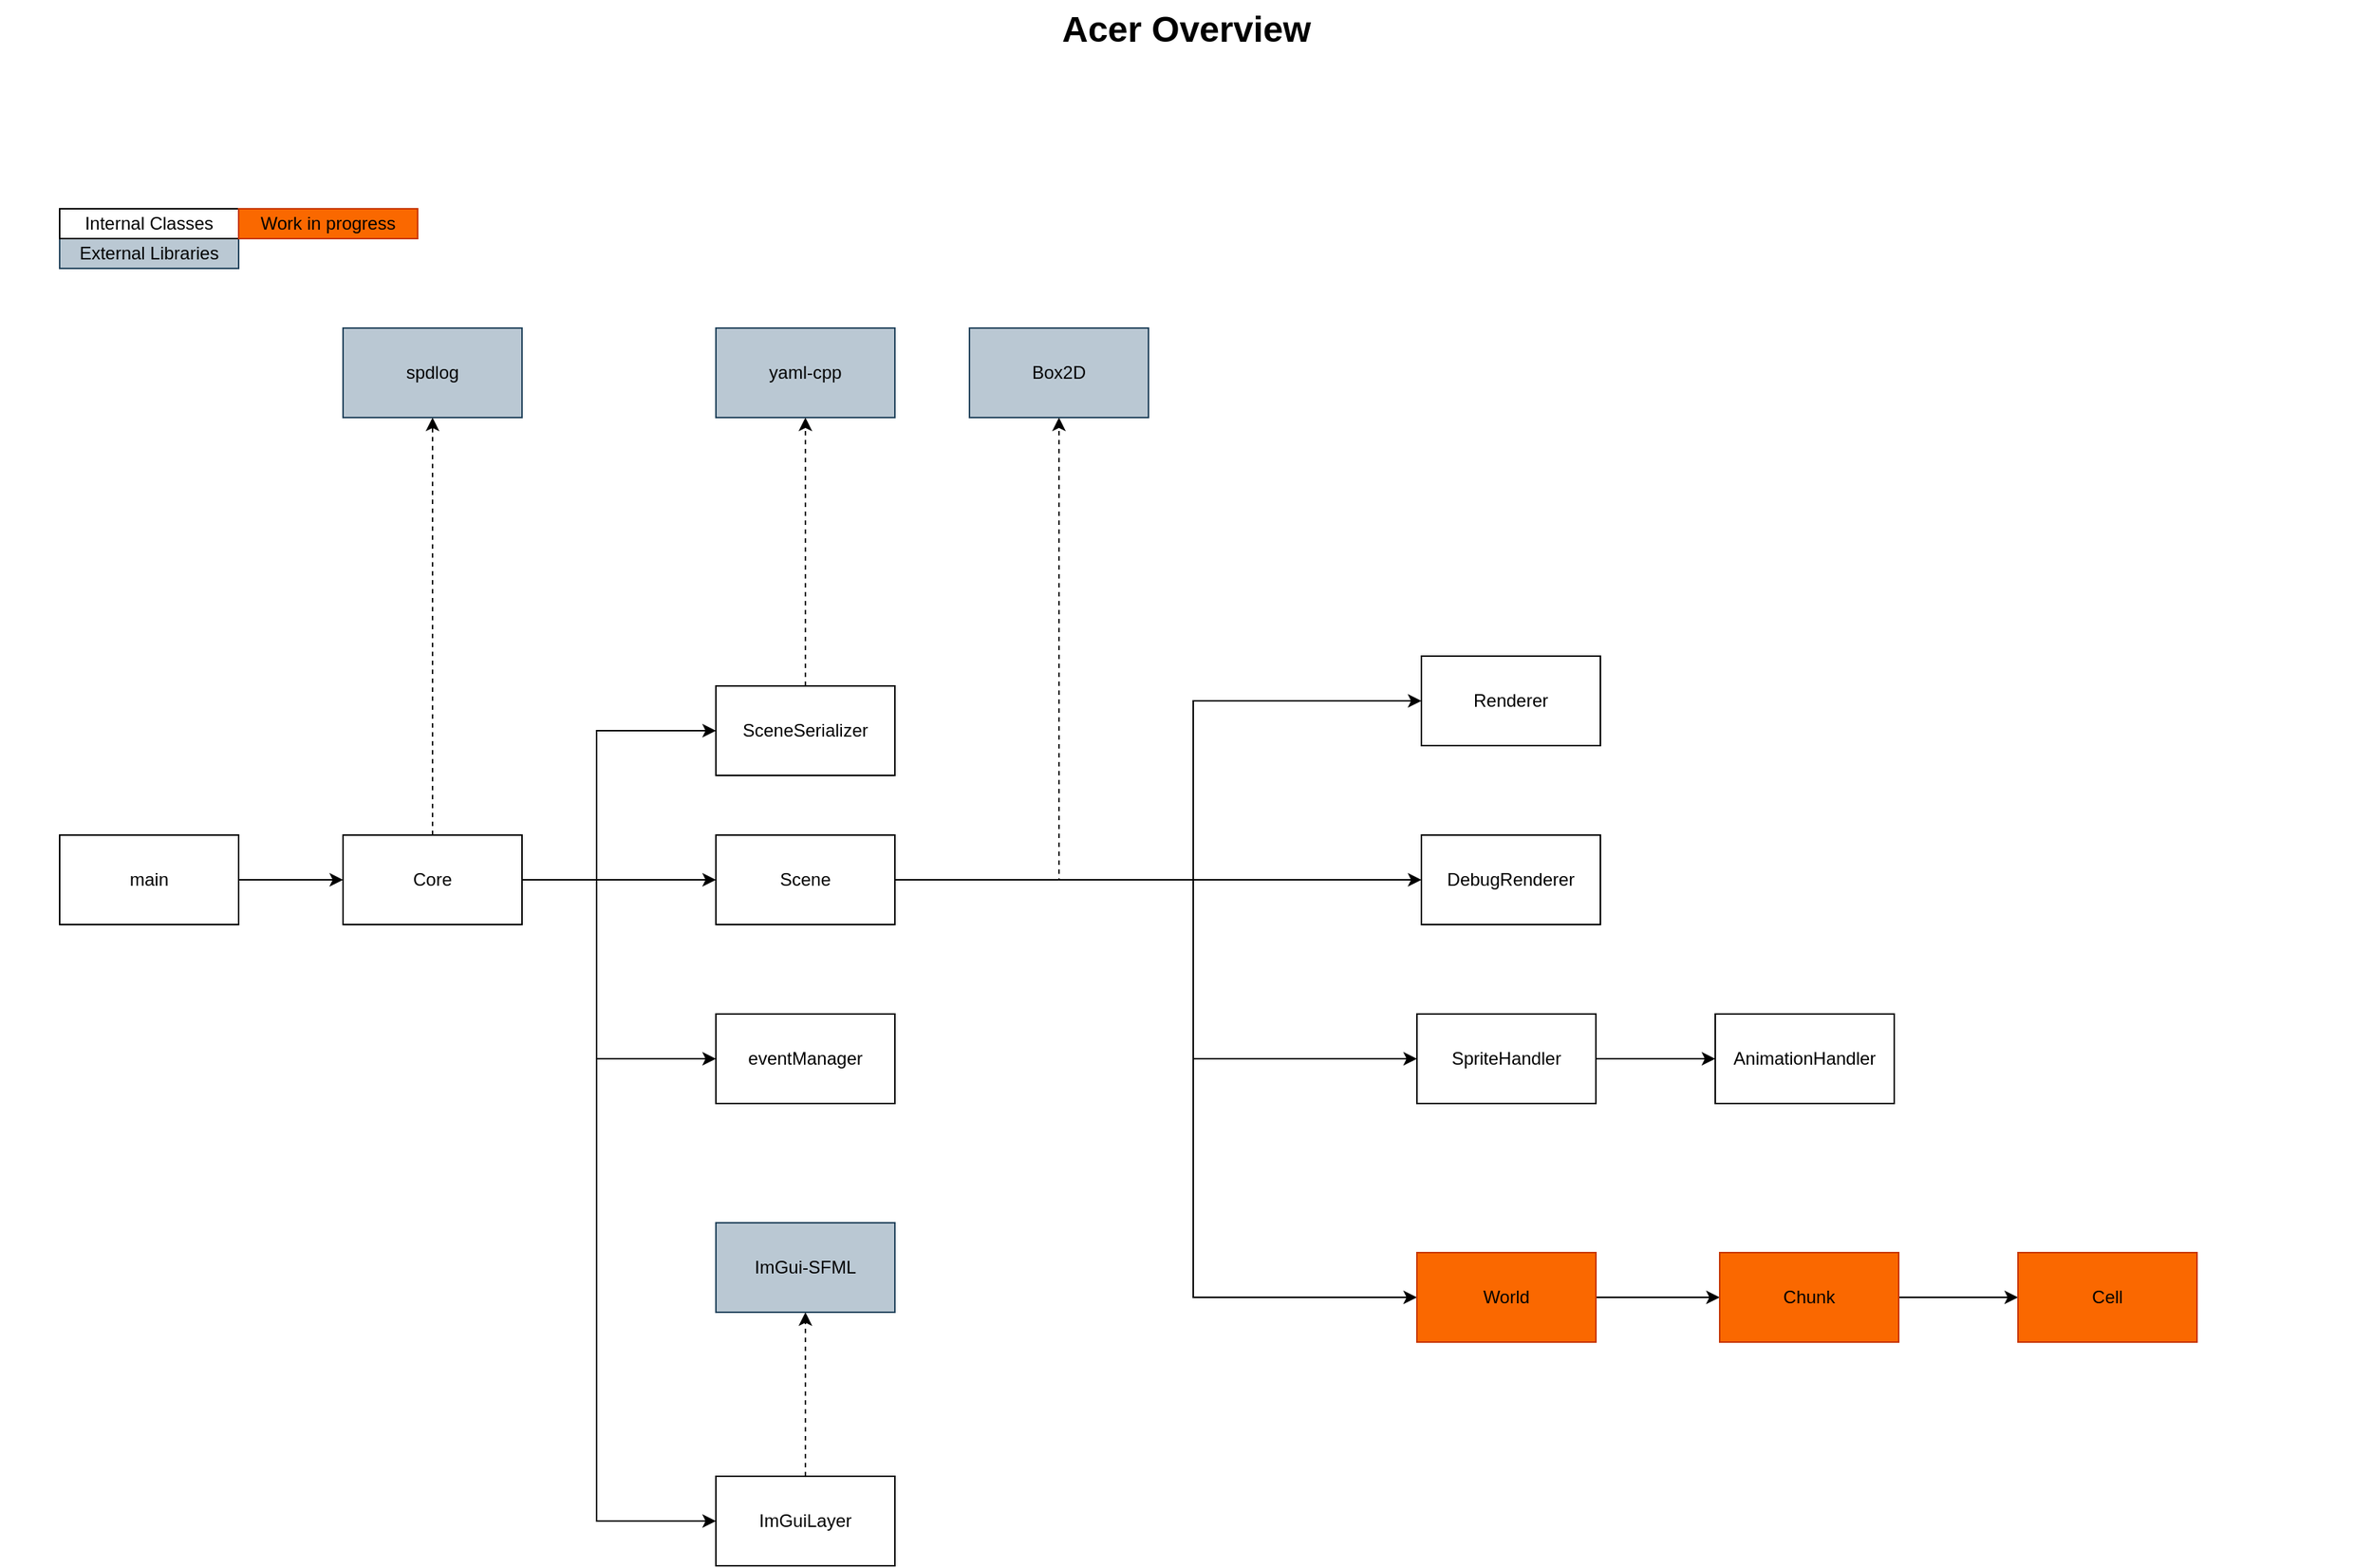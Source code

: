 <mxfile version="21.1.2" type="device">
  <diagram name="Page-1" id="74b105a0-9070-1c63-61bc-23e55f88626e">
    <mxGraphModel dx="3187" dy="1782" grid="1" gridSize="10" guides="1" tooltips="1" connect="1" arrows="1" fold="1" page="1" pageScale="1.5" pageWidth="1169" pageHeight="826" background="none" math="0" shadow="0">
      <root>
        <mxCell id="0" style=";html=1;" />
        <mxCell id="1" style=";html=1;" parent="0" />
        <mxCell id="10b056a9c633e61c-30" value="Acer Overview" style="text;strokeColor=none;fillColor=none;html=1;fontSize=24;fontStyle=1;verticalAlign=middle;align=center;" parent="1" vertex="1">
          <mxGeometry x="80" y="40" width="1590" height="40" as="geometry" />
        </mxCell>
        <mxCell id="lG5jULaxI2dD-dfpQ8qb-3" value="" style="edgeStyle=orthogonalEdgeStyle;rounded=0;orthogonalLoop=1;jettySize=auto;html=1;" edge="1" parent="1" source="lG5jULaxI2dD-dfpQ8qb-1" target="lG5jULaxI2dD-dfpQ8qb-2">
          <mxGeometry relative="1" as="geometry" />
        </mxCell>
        <mxCell id="lG5jULaxI2dD-dfpQ8qb-5" value="" style="edgeStyle=orthogonalEdgeStyle;rounded=0;orthogonalLoop=1;jettySize=auto;html=1;entryX=0;entryY=0.5;entryDx=0;entryDy=0;" edge="1" parent="1" source="lG5jULaxI2dD-dfpQ8qb-1" target="lG5jULaxI2dD-dfpQ8qb-4">
          <mxGeometry relative="1" as="geometry">
            <Array as="points">
              <mxPoint x="480" y="630" />
              <mxPoint x="480" y="1060" />
            </Array>
          </mxGeometry>
        </mxCell>
        <mxCell id="lG5jULaxI2dD-dfpQ8qb-7" style="edgeStyle=orthogonalEdgeStyle;rounded=0;orthogonalLoop=1;jettySize=auto;html=1;entryX=0;entryY=0.5;entryDx=0;entryDy=0;" edge="1" parent="1" source="lG5jULaxI2dD-dfpQ8qb-1" target="lG5jULaxI2dD-dfpQ8qb-6">
          <mxGeometry relative="1" as="geometry">
            <Array as="points">
              <mxPoint x="480" y="630" />
              <mxPoint x="480" y="530" />
            </Array>
          </mxGeometry>
        </mxCell>
        <mxCell id="lG5jULaxI2dD-dfpQ8qb-11" style="edgeStyle=orthogonalEdgeStyle;rounded=0;orthogonalLoop=1;jettySize=auto;html=1;entryX=0;entryY=0.5;entryDx=0;entryDy=0;" edge="1" parent="1" source="lG5jULaxI2dD-dfpQ8qb-1" target="lG5jULaxI2dD-dfpQ8qb-10">
          <mxGeometry relative="1" as="geometry">
            <Array as="points">
              <mxPoint x="480" y="630" />
              <mxPoint x="480" y="750" />
            </Array>
          </mxGeometry>
        </mxCell>
        <mxCell id="lG5jULaxI2dD-dfpQ8qb-44" style="edgeStyle=orthogonalEdgeStyle;rounded=0;orthogonalLoop=1;jettySize=auto;html=1;exitX=0.5;exitY=0;exitDx=0;exitDy=0;entryX=0.5;entryY=1;entryDx=0;entryDy=0;dashed=1;" edge="1" parent="1" source="lG5jULaxI2dD-dfpQ8qb-1" target="lG5jULaxI2dD-dfpQ8qb-36">
          <mxGeometry relative="1" as="geometry" />
        </mxCell>
        <mxCell id="lG5jULaxI2dD-dfpQ8qb-1" value="Core" style="rounded=0;whiteSpace=wrap;html=1;" vertex="1" parent="1">
          <mxGeometry x="310" y="600" width="120" height="60" as="geometry" />
        </mxCell>
        <mxCell id="lG5jULaxI2dD-dfpQ8qb-13" value="" style="edgeStyle=orthogonalEdgeStyle;rounded=0;orthogonalLoop=1;jettySize=auto;html=1;" edge="1" parent="1" source="lG5jULaxI2dD-dfpQ8qb-2" target="lG5jULaxI2dD-dfpQ8qb-12">
          <mxGeometry relative="1" as="geometry">
            <Array as="points">
              <mxPoint x="880" y="630" />
              <mxPoint x="880" y="510" />
            </Array>
          </mxGeometry>
        </mxCell>
        <mxCell id="lG5jULaxI2dD-dfpQ8qb-16" style="edgeStyle=orthogonalEdgeStyle;rounded=0;orthogonalLoop=1;jettySize=auto;html=1;entryX=0;entryY=0.5;entryDx=0;entryDy=0;" edge="1" parent="1" source="lG5jULaxI2dD-dfpQ8qb-2" target="lG5jULaxI2dD-dfpQ8qb-15">
          <mxGeometry relative="1" as="geometry" />
        </mxCell>
        <mxCell id="lG5jULaxI2dD-dfpQ8qb-18" style="edgeStyle=orthogonalEdgeStyle;rounded=0;orthogonalLoop=1;jettySize=auto;html=1;entryX=0.5;entryY=1;entryDx=0;entryDy=0;dashed=1;" edge="1" parent="1" source="lG5jULaxI2dD-dfpQ8qb-2" target="lG5jULaxI2dD-dfpQ8qb-17">
          <mxGeometry relative="1" as="geometry">
            <Array as="points">
              <mxPoint x="790" y="630" />
            </Array>
          </mxGeometry>
        </mxCell>
        <mxCell id="lG5jULaxI2dD-dfpQ8qb-22" style="edgeStyle=orthogonalEdgeStyle;rounded=0;orthogonalLoop=1;jettySize=auto;html=1;entryX=0;entryY=0.5;entryDx=0;entryDy=0;" edge="1" parent="1" source="lG5jULaxI2dD-dfpQ8qb-2" target="lG5jULaxI2dD-dfpQ8qb-21">
          <mxGeometry relative="1" as="geometry">
            <Array as="points">
              <mxPoint x="880" y="630" />
              <mxPoint x="880" y="910" />
            </Array>
          </mxGeometry>
        </mxCell>
        <mxCell id="lG5jULaxI2dD-dfpQ8qb-29" style="edgeStyle=orthogonalEdgeStyle;rounded=0;orthogonalLoop=1;jettySize=auto;html=1;entryX=0;entryY=0.5;entryDx=0;entryDy=0;" edge="1" parent="1" source="lG5jULaxI2dD-dfpQ8qb-2" target="lG5jULaxI2dD-dfpQ8qb-26">
          <mxGeometry relative="1" as="geometry">
            <Array as="points">
              <mxPoint x="880" y="630" />
              <mxPoint x="880" y="750" />
            </Array>
          </mxGeometry>
        </mxCell>
        <mxCell id="lG5jULaxI2dD-dfpQ8qb-2" value="Scene" style="rounded=0;whiteSpace=wrap;html=1;" vertex="1" parent="1">
          <mxGeometry x="560" y="600" width="120" height="60" as="geometry" />
        </mxCell>
        <mxCell id="lG5jULaxI2dD-dfpQ8qb-40" style="edgeStyle=orthogonalEdgeStyle;rounded=0;orthogonalLoop=1;jettySize=auto;html=1;entryX=0.5;entryY=1;entryDx=0;entryDy=0;dashed=1;" edge="1" parent="1" source="lG5jULaxI2dD-dfpQ8qb-4" target="lG5jULaxI2dD-dfpQ8qb-39">
          <mxGeometry relative="1" as="geometry">
            <Array as="points" />
          </mxGeometry>
        </mxCell>
        <mxCell id="lG5jULaxI2dD-dfpQ8qb-4" value="ImGuiLayer" style="whiteSpace=wrap;html=1;rounded=0;" vertex="1" parent="1">
          <mxGeometry x="560" y="1030" width="120" height="60" as="geometry" />
        </mxCell>
        <mxCell id="lG5jULaxI2dD-dfpQ8qb-38" value="" style="edgeStyle=orthogonalEdgeStyle;rounded=0;orthogonalLoop=1;jettySize=auto;html=1;dashed=1;" edge="1" parent="1" source="lG5jULaxI2dD-dfpQ8qb-6" target="lG5jULaxI2dD-dfpQ8qb-37">
          <mxGeometry relative="1" as="geometry" />
        </mxCell>
        <mxCell id="lG5jULaxI2dD-dfpQ8qb-6" value="SceneSerializer" style="rounded=0;whiteSpace=wrap;html=1;" vertex="1" parent="1">
          <mxGeometry x="560" y="500" width="120" height="60" as="geometry" />
        </mxCell>
        <mxCell id="lG5jULaxI2dD-dfpQ8qb-9" value="" style="edgeStyle=orthogonalEdgeStyle;rounded=0;orthogonalLoop=1;jettySize=auto;html=1;" edge="1" parent="1" source="lG5jULaxI2dD-dfpQ8qb-8" target="lG5jULaxI2dD-dfpQ8qb-1">
          <mxGeometry relative="1" as="geometry" />
        </mxCell>
        <mxCell id="lG5jULaxI2dD-dfpQ8qb-8" value="main" style="rounded=0;whiteSpace=wrap;html=1;" vertex="1" parent="1">
          <mxGeometry x="120" y="600" width="120" height="60" as="geometry" />
        </mxCell>
        <mxCell id="lG5jULaxI2dD-dfpQ8qb-10" value="eventManager" style="rounded=0;whiteSpace=wrap;html=1;" vertex="1" parent="1">
          <mxGeometry x="560" y="720" width="120" height="60" as="geometry" />
        </mxCell>
        <mxCell id="lG5jULaxI2dD-dfpQ8qb-12" value="Renderer" style="whiteSpace=wrap;html=1;rounded=0;" vertex="1" parent="1">
          <mxGeometry x="1033" y="480" width="120" height="60" as="geometry" />
        </mxCell>
        <mxCell id="lG5jULaxI2dD-dfpQ8qb-15" value="DebugRenderer" style="whiteSpace=wrap;html=1;rounded=0;" vertex="1" parent="1">
          <mxGeometry x="1033" y="600" width="120" height="60" as="geometry" />
        </mxCell>
        <mxCell id="lG5jULaxI2dD-dfpQ8qb-17" value="Box2D" style="rounded=0;whiteSpace=wrap;html=1;fillColor=#bac8d3;strokeColor=#23445d;fontColor=#030303;" vertex="1" parent="1">
          <mxGeometry x="730" y="260" width="120" height="60" as="geometry" />
        </mxCell>
        <mxCell id="lG5jULaxI2dD-dfpQ8qb-25" value="" style="edgeStyle=orthogonalEdgeStyle;rounded=0;orthogonalLoop=1;jettySize=auto;html=1;" edge="1" parent="1" source="lG5jULaxI2dD-dfpQ8qb-21" target="lG5jULaxI2dD-dfpQ8qb-24">
          <mxGeometry relative="1" as="geometry" />
        </mxCell>
        <mxCell id="lG5jULaxI2dD-dfpQ8qb-21" value="World" style="rounded=0;whiteSpace=wrap;html=1;fillColor=#fa6800;fontColor=#000000;strokeColor=#C73500;" vertex="1" parent="1">
          <mxGeometry x="1030" y="880" width="120" height="60" as="geometry" />
        </mxCell>
        <mxCell id="lG5jULaxI2dD-dfpQ8qb-32" value="" style="edgeStyle=orthogonalEdgeStyle;rounded=0;orthogonalLoop=1;jettySize=auto;html=1;" edge="1" parent="1" source="lG5jULaxI2dD-dfpQ8qb-24" target="lG5jULaxI2dD-dfpQ8qb-31">
          <mxGeometry relative="1" as="geometry" />
        </mxCell>
        <mxCell id="lG5jULaxI2dD-dfpQ8qb-24" value="Chunk" style="whiteSpace=wrap;html=1;rounded=0;fillColor=#fa6800;fontColor=#000000;strokeColor=#C73500;" vertex="1" parent="1">
          <mxGeometry x="1233" y="880" width="120" height="60" as="geometry" />
        </mxCell>
        <mxCell id="lG5jULaxI2dD-dfpQ8qb-28" value="" style="edgeStyle=orthogonalEdgeStyle;rounded=0;orthogonalLoop=1;jettySize=auto;html=1;" edge="1" parent="1" source="lG5jULaxI2dD-dfpQ8qb-26" target="lG5jULaxI2dD-dfpQ8qb-27">
          <mxGeometry relative="1" as="geometry" />
        </mxCell>
        <mxCell id="lG5jULaxI2dD-dfpQ8qb-26" value="SpriteHandler" style="rounded=0;whiteSpace=wrap;html=1;" vertex="1" parent="1">
          <mxGeometry x="1030" y="720" width="120" height="60" as="geometry" />
        </mxCell>
        <mxCell id="lG5jULaxI2dD-dfpQ8qb-27" value="AnimationHandler" style="whiteSpace=wrap;html=1;rounded=0;" vertex="1" parent="1">
          <mxGeometry x="1230" y="720" width="120" height="60" as="geometry" />
        </mxCell>
        <mxCell id="lG5jULaxI2dD-dfpQ8qb-31" value="Cell" style="whiteSpace=wrap;html=1;rounded=0;fillColor=#fa6800;fontColor=#000000;strokeColor=#C73500;" vertex="1" parent="1">
          <mxGeometry x="1433" y="880" width="120" height="60" as="geometry" />
        </mxCell>
        <mxCell id="lG5jULaxI2dD-dfpQ8qb-36" value="spdlog" style="rounded=0;whiteSpace=wrap;html=1;fillColor=#bac8d3;strokeColor=#23445d;fontColor=#030303;" vertex="1" parent="1">
          <mxGeometry x="310" y="260" width="120" height="60" as="geometry" />
        </mxCell>
        <mxCell id="lG5jULaxI2dD-dfpQ8qb-37" value="yaml-cpp" style="rounded=0;whiteSpace=wrap;html=1;fillColor=#bac8d3;strokeColor=#23445d;fontColor=#030303;" vertex="1" parent="1">
          <mxGeometry x="560" y="260" width="120" height="60" as="geometry" />
        </mxCell>
        <mxCell id="lG5jULaxI2dD-dfpQ8qb-39" value="ImGui-SFML" style="rounded=0;whiteSpace=wrap;html=1;fillColor=#bac8d3;strokeColor=#23445d;fontColor=#030303;" vertex="1" parent="1">
          <mxGeometry x="560" y="860" width="120" height="60" as="geometry" />
        </mxCell>
        <mxCell id="lG5jULaxI2dD-dfpQ8qb-41" value="External Libraries" style="rounded=0;whiteSpace=wrap;html=1;fillColor=#bac8d3;strokeColor=#23445d;fontColor=#030303;" vertex="1" parent="1">
          <mxGeometry x="120" y="200" width="120" height="20" as="geometry" />
        </mxCell>
        <mxCell id="lG5jULaxI2dD-dfpQ8qb-42" value="Internal Classes" style="rounded=0;whiteSpace=wrap;html=1;" vertex="1" parent="1">
          <mxGeometry x="120" y="180" width="120" height="20" as="geometry" />
        </mxCell>
        <mxCell id="lG5jULaxI2dD-dfpQ8qb-43" value="Work in progress" style="rounded=0;whiteSpace=wrap;html=1;fillColor=#fa6800;strokeColor=#C73500;fontColor=#000000;" vertex="1" parent="1">
          <mxGeometry x="240" y="180" width="120" height="20" as="geometry" />
        </mxCell>
      </root>
    </mxGraphModel>
  </diagram>
</mxfile>
